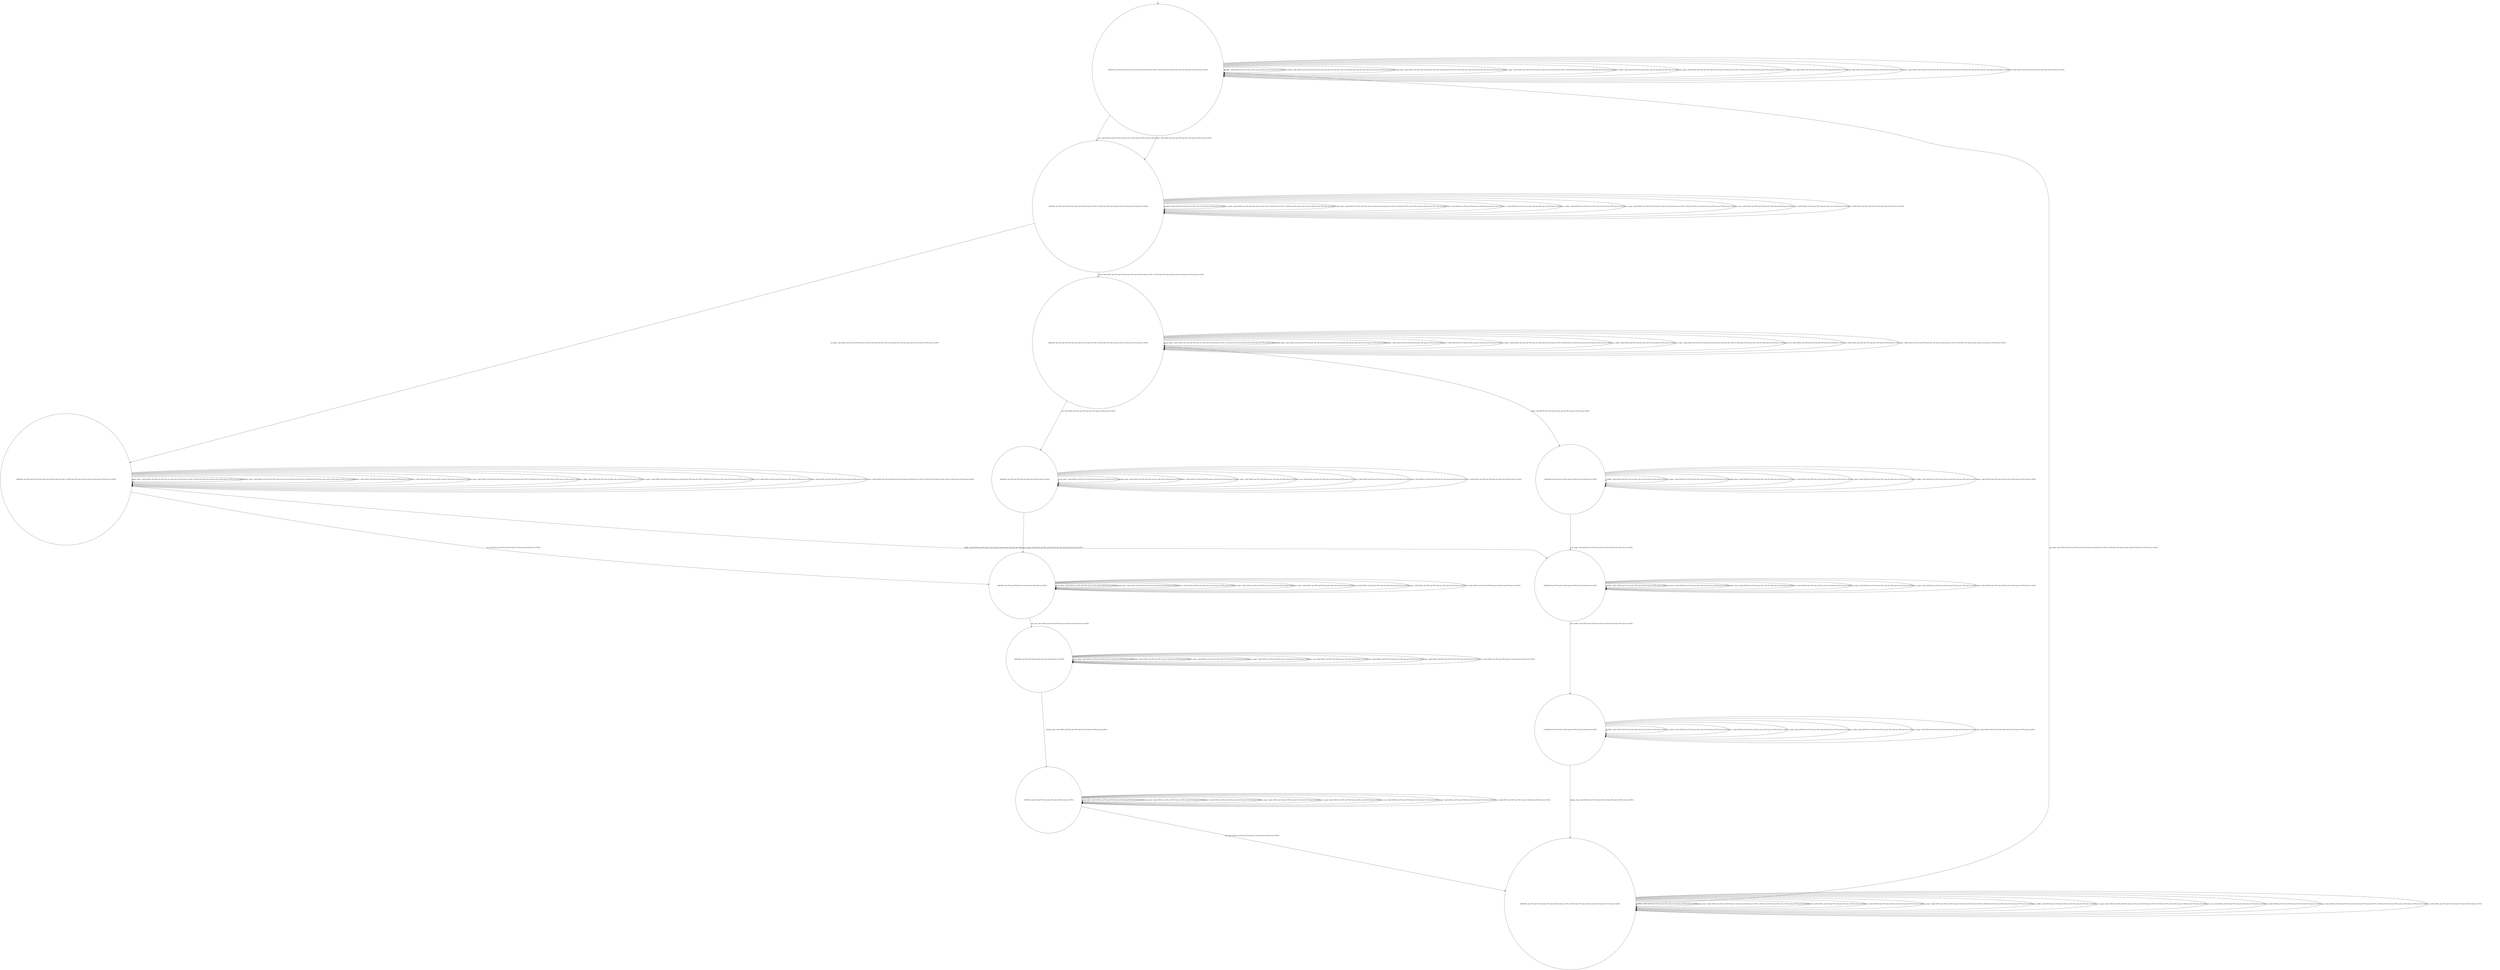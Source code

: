 digraph g {
	edge [lblstyle="above, sloped"];
	s0 [shape="circle" label="0@[((DOL and TEA and TON and not CAP and not EUR and not COF) or (EUR and COF and not DOL and not TEA and not TON and not CAP))]"];
	s1 [shape="circle" label="1@[((DOL and TEA and TON and not CAP and not EUR and not COF) or (EUR and COF and not DOL and not TEA and not TON and not CAP))]"];
	s2 [shape="circle" label="2@[((DOL and TEA and TON and not CAP and not EUR and not COF) or (EUR and COF and not DOL and not TEA and not TON and not CAP))]"];
	s3 [shape="circle" label="3@[((DOL and TEA and TON and not CAP and not EUR and not COF) or (EUR and COF and not DOL and not TEA and not TON and not CAP))]"];
	s4 [shape="circle" label="4@[((DOL and TEA and TON and not CAP and not EUR and not COF))]"];
	s5 [shape="circle" label="5@[((DOL and TEA and TON and not CAP and not EUR and not COF))]"];
	s6 [shape="circle" label="6@[((DOL and TEA and TON and not CAP and not EUR and not COF))]"];
	s7 [shape="circle" label="7@[((DOL and TEA and TON and not CAP and not EUR and not COF))]"];
	s8 [shape="circle" label="8@[((DOL and TEA and TON and not CAP and not EUR and not COF) or (EUR and COF and not DOL and not TEA and not TON and not CAP))]"];
	s9 [shape="circle" label="9@[((EUR and COF and not DOL and not TEA and not TON and not CAP))]"];
	s10 [shape="circle" label="10@[((EUR and COF and not DOL and not TEA and not TON and not CAP))]"];
	s11 [shape="circle" label="11@[((EUR and COF and not DOL and not TEA and not TON and not CAP))]"];
	s0 -> s0 [label="coffee / nok() [((EUR and COF and not DOL and not TEA and not TON and not CAP))]"];
	s0 -> s0 [label="cup_taken / nok() [((DOL and TEA and TON and not CAP and not EUR and not COF) or (EUR and COF and not DOL and not TEA and not TON and not CAP))]"];
	s0 -> s0 [label="display_done / nok() [((DOL and TEA and TON and not CAP and not EUR and not COF) or (EUR and COF and not DOL and not TEA and not TON and not CAP))]"];
	s0 -> s1 [label="dollar / ok() [((DOL and TEA and TON and not CAP and not EUR and not COF))]"];
	s0 -> s1 [label="euro / ok() [((EUR and COF and not DOL and not TEA and not TON and not CAP))]"];
	s0 -> s0 [label="no_sugar / nok() [((DOL and TEA and TON and not CAP and not EUR and not COF) or (EUR and COF and not DOL and not TEA and not TON and not CAP))]"];
	s0 -> s0 [label="pour_coffee / nok() [((EUR and COF and not DOL and not TEA and not TON and not CAP))]"];
	s0 -> s0 [label="pour_sugar / nok() [((DOL and TEA and TON and not CAP and not EUR and not COF) or (EUR and COF and not DOL and not TEA and not TON and not CAP))]"];
	s0 -> s0 [label="pour_tea / nok() [((DOL and TEA and TON and not CAP and not EUR and not COF))]"];
	s0 -> s0 [label="ring / nok() [((DOL and TEA and TON and not CAP and not EUR and not COF))]"];
	s0 -> s0 [label="sugar / nok() [((DOL and TEA and TON and not CAP and not EUR and not COF) or (EUR and COF and not DOL and not TEA and not TON and not CAP))]"];
	s0 -> s0 [label="tea / nok() [((DOL and TEA and TON and not CAP and not EUR and not COF))]"];
	s1 -> s1 [label="coffee / nok() [((EUR and COF and not DOL and not TEA and not TON and not CAP))]"];
	s1 -> s1 [label="cup_taken / nok() [((DOL and TEA and TON and not CAP and not EUR and not COF) or (EUR and COF and not DOL and not TEA and not TON and not CAP))]"];
	s1 -> s1 [label="display_done / nok() [((DOL and TEA and TON and not CAP and not EUR and not COF) or (EUR and COF and not DOL and not TEA and not TON and not CAP))]"];
	s1 -> s1 [label="dollar / nok() [((DOL and TEA and TON and not CAP and not EUR and not COF))]"];
	s1 -> s1 [label="euro / nok() [((EUR and COF and not DOL and not TEA and not TON and not CAP))]"];
	s1 -> s2 [label="no_sugar / ok() [((DOL and TEA and TON and not CAP and not EUR and not COF) or (EUR and COF and not DOL and not TEA and not TON and not CAP))]"];
	s1 -> s1 [label="pour_coffee / nok() [((EUR and COF and not DOL and not TEA and not TON and not CAP))]"];
	s1 -> s1 [label="pour_sugar / nok() [((DOL and TEA and TON and not CAP and not EUR and not COF) or (EUR and COF and not DOL and not TEA and not TON and not CAP))]"];
	s1 -> s1 [label="pour_tea / nok() [((DOL and TEA and TON and not CAP and not EUR and not COF))]"];
	s1 -> s1 [label="ring / nok() [((DOL and TEA and TON and not CAP and not EUR and not COF))]"];
	s1 -> s3 [label="sugar / ok() [((DOL and TEA and TON and not CAP and not EUR and not COF) or (EUR and COF and not DOL and not TEA and not TON and not CAP))]"];
	s1 -> s1 [label="tea / nok() [((DOL and TEA and TON and not CAP and not EUR and not COF))]"];
	s2 -> s10 [label="coffee / ok() [((EUR and COF and not DOL and not TEA and not TON and not CAP))]"];
	s2 -> s2 [label="cup_taken / nok() [((DOL and TEA and TON and not CAP and not EUR and not COF) or (EUR and COF and not DOL and not TEA and not TON and not CAP))]"];
	s2 -> s2 [label="display_done / nok() [((DOL and TEA and TON and not CAP and not EUR and not COF) or (EUR and COF and not DOL and not TEA and not TON and not CAP))]"];
	s2 -> s2 [label="dollar / nok() [((DOL and TEA and TON and not CAP and not EUR and not COF))]"];
	s2 -> s2 [label="euro / nok() [((EUR and COF and not DOL and not TEA and not TON and not CAP))]"];
	s2 -> s2 [label="no_sugar / nok() [((DOL and TEA and TON and not CAP and not EUR and not COF) or (EUR and COF and not DOL and not TEA and not TON and not CAP))]"];
	s2 -> s2 [label="pour_coffee / nok() [((EUR and COF and not DOL and not TEA and not TON and not CAP))]"];
	s2 -> s2 [label="pour_sugar / nok() [((DOL and TEA and TON and not CAP and not EUR and not COF) or (EUR and COF and not DOL and not TEA and not TON and not CAP))]"];
	s2 -> s2 [label="pour_tea / nok() [((DOL and TEA and TON and not CAP and not EUR and not COF))]"];
	s2 -> s2 [label="ring / nok() [((DOL and TEA and TON and not CAP and not EUR and not COF))]"];
	s2 -> s2 [label="sugar / void() [((DOL and TEA and TON and not CAP and not EUR and not COF) or (EUR and COF and not DOL and not TEA and not TON and not CAP))]"];
	s2 -> s5 [label="tea / ok() [((DOL and TEA and TON and not CAP and not EUR and not COF))]"];
	s3 -> s9 [label="coffee / ok() [((EUR and COF and not DOL and not TEA and not TON and not CAP))]"];
	s3 -> s3 [label="cup_taken / nok() [((DOL and TEA and TON and not CAP and not EUR and not COF) or (EUR and COF and not DOL and not TEA and not TON and not CAP))]"];
	s3 -> s3 [label="display_done / nok() [((DOL and TEA and TON and not CAP and not EUR and not COF) or (EUR and COF and not DOL and not TEA and not TON and not CAP))]"];
	s3 -> s3 [label="dollar / nok() [((DOL and TEA and TON and not CAP and not EUR and not COF))]"];
	s3 -> s3 [label="euro / nok() [((EUR and COF and not DOL and not TEA and not TON and not CAP))]"];
	s3 -> s3 [label="no_sugar / void() [((DOL and TEA and TON and not CAP and not EUR and not COF) or (EUR and COF and not DOL and not TEA and not TON and not CAP))]"];
	s3 -> s3 [label="pour_coffee / nok() [((EUR and COF and not DOL and not TEA and not TON and not CAP))]"];
	s3 -> s3 [label="pour_sugar / nok() [((DOL and TEA and TON and not CAP and not EUR and not COF) or (EUR and COF and not DOL and not TEA and not TON and not CAP))]"];
	s3 -> s3 [label="pour_tea / nok() [((DOL and TEA and TON and not CAP and not EUR and not COF))]"];
	s3 -> s3 [label="ring / nok() [((DOL and TEA and TON and not CAP and not EUR and not COF))]"];
	s3 -> s3 [label="sugar / nok() [((DOL and TEA and TON and not CAP and not EUR and not COF) or (EUR and COF and not DOL and not TEA and not TON and not CAP))]"];
	s3 -> s4 [label="tea / ok() [((DOL and TEA and TON and not CAP and not EUR and not COF))]"];
	s4 -> s4 [label="cup_taken / nok() [((DOL and TEA and TON and not CAP and not EUR and not COF))]"];
	s4 -> s4 [label="display_done / nok() [((DOL and TEA and TON and not CAP and not EUR and not COF))]"];
	s4 -> s4 [label="dollar / nok() [((DOL and TEA and TON and not CAP and not EUR and not COF))]"];
	s4 -> s4 [label="no_sugar / nok() [((DOL and TEA and TON and not CAP and not EUR and not COF))]"];
	s4 -> s5 [label="pour_sugar / ok() [((DOL and TEA and TON and not CAP and not EUR and not COF))]"];
	s4 -> s4 [label="pour_tea / nok() [((DOL and TEA and TON and not CAP and not EUR and not COF))]"];
	s4 -> s4 [label="ring / nok() [((DOL and TEA and TON and not CAP and not EUR and not COF))]"];
	s4 -> s4 [label="sugar / nok() [((DOL and TEA and TON and not CAP and not EUR and not COF))]"];
	s4 -> s4 [label="tea / nok() [((DOL and TEA and TON and not CAP and not EUR and not COF))]"];
	s5 -> s5 [label="cup_taken / nok() [((DOL and TEA and TON and not CAP and not EUR and not COF))]"];
	s5 -> s5 [label="display_done / nok() [((DOL and TEA and TON and not CAP and not EUR and not COF))]"];
	s5 -> s5 [label="dollar / nok() [((DOL and TEA and TON and not CAP and not EUR and not COF))]"];
	s5 -> s5 [label="no_sugar / nok() [((DOL and TEA and TON and not CAP and not EUR and not COF))]"];
	s5 -> s5 [label="pour_sugar / nok() [((DOL and TEA and TON and not CAP and not EUR and not COF))]"];
	s5 -> s6 [label="pour_tea / ok() [((DOL and TEA and TON and not CAP and not EUR and not COF))]"];
	s5 -> s5 [label="ring / nok() [((DOL and TEA and TON and not CAP and not EUR and not COF))]"];
	s5 -> s5 [label="sugar / nok() [((DOL and TEA and TON and not CAP and not EUR and not COF))]"];
	s5 -> s5 [label="tea / nok() [((DOL and TEA and TON and not CAP and not EUR and not COF))]"];
	s6 -> s6 [label="cup_taken / nok() [((DOL and TEA and TON and not CAP and not EUR and not COF))]"];
	s6 -> s7 [label="display_done / ok() [((DOL and TEA and TON and not CAP and not EUR and not COF))]"];
	s6 -> s6 [label="dollar / nok() [((DOL and TEA and TON and not CAP and not EUR and not COF))]"];
	s6 -> s6 [label="no_sugar / nok() [((DOL and TEA and TON and not CAP and not EUR and not COF))]"];
	s6 -> s6 [label="pour_sugar / nok() [((DOL and TEA and TON and not CAP and not EUR and not COF))]"];
	s6 -> s6 [label="pour_tea / nok() [((DOL and TEA and TON and not CAP and not EUR and not COF))]"];
	s6 -> s6 [label="ring / nok() [((DOL and TEA and TON and not CAP and not EUR and not COF))]"];
	s6 -> s6 [label="sugar / nok() [((DOL and TEA and TON and not CAP and not EUR and not COF))]"];
	s6 -> s6 [label="tea / nok() [((DOL and TEA and TON and not CAP and not EUR and not COF))]"];
	s7 -> s7 [label="cup_taken / nok() [((DOL and TEA and TON and not CAP and not EUR and not COF))]"];
	s7 -> s7 [label="display_done / nok() [((DOL and TEA and TON and not CAP and not EUR and not COF))]"];
	s7 -> s7 [label="dollar / nok() [((DOL and TEA and TON and not CAP and not EUR and not COF))]"];
	s7 -> s7 [label="no_sugar / nok() [((DOL and TEA and TON and not CAP and not EUR and not COF))]"];
	s7 -> s7 [label="pour_sugar / nok() [((DOL and TEA and TON and not CAP and not EUR and not COF))]"];
	s7 -> s7 [label="pour_tea / nok() [((DOL and TEA and TON and not CAP and not EUR and not COF))]"];
	s7 -> s8 [label="ring / ok() [((DOL and TEA and TON and not CAP and not EUR and not COF))]"];
	s7 -> s7 [label="sugar / nok() [((DOL and TEA and TON and not CAP and not EUR and not COF))]"];
	s7 -> s7 [label="tea / nok() [((DOL and TEA and TON and not CAP and not EUR and not COF))]"];
	s8 -> s8 [label="coffee / nok() [((EUR and COF and not DOL and not TEA and not TON and not CAP))]"];
	s8 -> s0 [label="cup_taken / ok() [((DOL and TEA and TON and not CAP and not EUR and not COF) or (EUR and COF and not DOL and not TEA and not TON and not CAP))]"];
	s8 -> s8 [label="display_done / nok() [((DOL and TEA and TON and not CAP and not EUR and not COF) or (EUR and COF and not DOL and not TEA and not TON and not CAP))]"];
	s8 -> s8 [label="dollar / nok() [((DOL and TEA and TON and not CAP and not EUR and not COF))]"];
	s8 -> s8 [label="euro / nok() [((EUR and COF and not DOL and not TEA and not TON and not CAP))]"];
	s8 -> s8 [label="no_sugar / nok() [((DOL and TEA and TON and not CAP and not EUR and not COF) or (EUR and COF and not DOL and not TEA and not TON and not CAP))]"];
	s8 -> s8 [label="pour_coffee / nok() [((EUR and COF and not DOL and not TEA and not TON and not CAP))]"];
	s8 -> s8 [label="pour_sugar / nok() [((DOL and TEA and TON and not CAP and not EUR and not COF) or (EUR and COF and not DOL and not TEA and not TON and not CAP))]"];
	s8 -> s8 [label="pour_tea / nok() [((DOL and TEA and TON and not CAP and not EUR and not COF))]"];
	s8 -> s8 [label="ring / nok() [((DOL and TEA and TON and not CAP and not EUR and not COF))]"];
	s8 -> s8 [label="sugar / nok() [((DOL and TEA and TON and not CAP and not EUR and not COF) or (EUR and COF and not DOL and not TEA and not TON and not CAP))]"];
	s8 -> s8 [label="tea / nok() [((DOL and TEA and TON and not CAP and not EUR and not COF))]"];
	s9 -> s9 [label="coffee / nok() [((EUR and COF and not DOL and not TEA and not TON and not CAP))]"];
	s9 -> s9 [label="cup_taken / nok() [((EUR and COF and not DOL and not TEA and not TON and not CAP))]"];
	s9 -> s9 [label="display_done / nok() [((EUR and COF and not DOL and not TEA and not TON and not CAP))]"];
	s9 -> s9 [label="euro / nok() [((EUR and COF and not DOL and not TEA and not TON and not CAP))]"];
	s9 -> s9 [label="no_sugar / nok() [((EUR and COF and not DOL and not TEA and not TON and not CAP))]"];
	s9 -> s9 [label="pour_coffee / nok() [((EUR and COF and not DOL and not TEA and not TON and not CAP))]"];
	s9 -> s10 [label="pour_sugar / ok() [((EUR and COF and not DOL and not TEA and not TON and not CAP))]"];
	s9 -> s9 [label="sugar / nok() [((EUR and COF and not DOL and not TEA and not TON and not CAP))]"];
	s10 -> s10 [label="coffee / nok() [((EUR and COF and not DOL and not TEA and not TON and not CAP))]"];
	s10 -> s10 [label="cup_taken / nok() [((EUR and COF and not DOL and not TEA and not TON and not CAP))]"];
	s10 -> s10 [label="display_done / nok() [((EUR and COF and not DOL and not TEA and not TON and not CAP))]"];
	s10 -> s10 [label="euro / nok() [((EUR and COF and not DOL and not TEA and not TON and not CAP))]"];
	s10 -> s10 [label="no_sugar / nok() [((EUR and COF and not DOL and not TEA and not TON and not CAP))]"];
	s10 -> s11 [label="pour_coffee / ok() [((EUR and COF and not DOL and not TEA and not TON and not CAP))]"];
	s10 -> s10 [label="pour_sugar / nok() [((EUR and COF and not DOL and not TEA and not TON and not CAP))]"];
	s10 -> s10 [label="sugar / nok() [((EUR and COF and not DOL and not TEA and not TON and not CAP))]"];
	s11 -> s11 [label="coffee / nok() [((EUR and COF and not DOL and not TEA and not TON and not CAP))]"];
	s11 -> s11 [label="cup_taken / nok() [((EUR and COF and not DOL and not TEA and not TON and not CAP))]"];
	s11 -> s8 [label="display_done / ok() [((EUR and COF and not DOL and not TEA and not TON and not CAP))]"];
	s11 -> s11 [label="euro / nok() [((EUR and COF and not DOL and not TEA and not TON and not CAP))]"];
	s11 -> s11 [label="no_sugar / nok() [((EUR and COF and not DOL and not TEA and not TON and not CAP))]"];
	s11 -> s11 [label="pour_coffee / nok() [((EUR and COF and not DOL and not TEA and not TON and not CAP))]"];
	s11 -> s11 [label="pour_sugar / nok() [((EUR and COF and not DOL and not TEA and not TON and not CAP))]"];
	s11 -> s11 [label="sugar / nok() [((EUR and COF and not DOL and not TEA and not TON and not CAP))]"];
	__start0 [label="" shape="none" width="0" height="0"];
	__start0 -> s0;
}